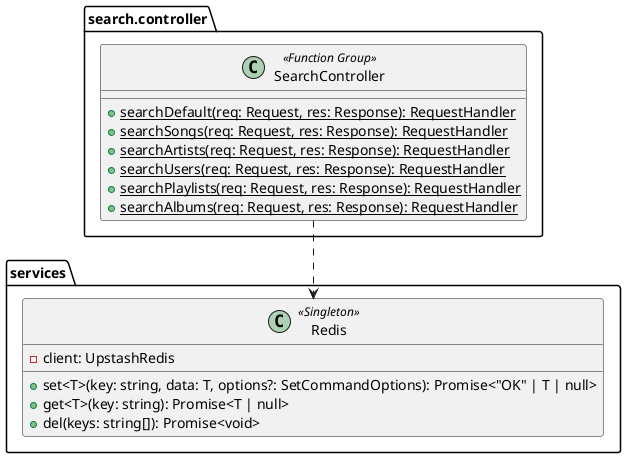 @startuml

set separator none
package search.controller {
    class SearchController <<Function Group>> {
        + {static} searchDefault(req: Request, res: Response): RequestHandler
        + {static} searchSongs(req: Request, res: Response): RequestHandler
        + {static} searchArtists(req: Request, res: Response): RequestHandler
        + {static} searchUsers(req: Request, res: Response): RequestHandler
        + {static} searchPlaylists(req: Request, res: Response): RequestHandler
        + {static} searchAlbums(req: Request, res: Response): RequestHandler
    }
}

package services {
    class Redis <<Singleton>> {
        - client: UpstashRedis

        + set<T>(key: string, data: T, options?: SetCommandOptions): Promise<"OK" | T | null>
        + get<T>(key: string): Promise<T | null>
        + del(keys: string[]): Promise<void>
    }
}

SearchController ..> Redis

@enduml